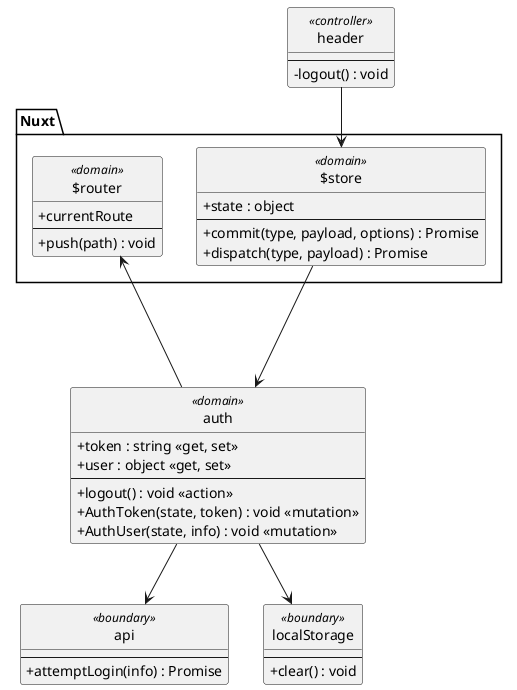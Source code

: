 @startuml UC8-Logout

skinparam shadowing false
skinparam classAttributeIconSize 0
skinparam monochrome true
skinparam backgroundColor transparent
skinparam style strictuml



package Nuxt {
    class $router <<domain>> {
        + currentRoute
        --
        + push(path) : void
    }

    class $store <<domain>> {
        + state : object
        --
        + commit(type, payload, options) : Promise
        + dispatch(type, payload) : Promise
    }
}

class header <<controller>> {
    --
    - logout() : void
}
header-->$store

class auth <<domain>> {
    + token : string <<get, set>>
    + user : object <<get, set>>
    --
    + logout() : void <<action>>
    + AuthToken(state, token) : void <<mutation>>
    + AuthUser(state, info) : void <<mutation>>
}
$store ---> auth
auth --> $router

class api <<boundary>> {
    --
    + attemptLogin(info) : Promise
}
auth --> api

class localStorage <<boundary>> {
    --
    + clear() : void
}
auth --> localStorage

@enduml
